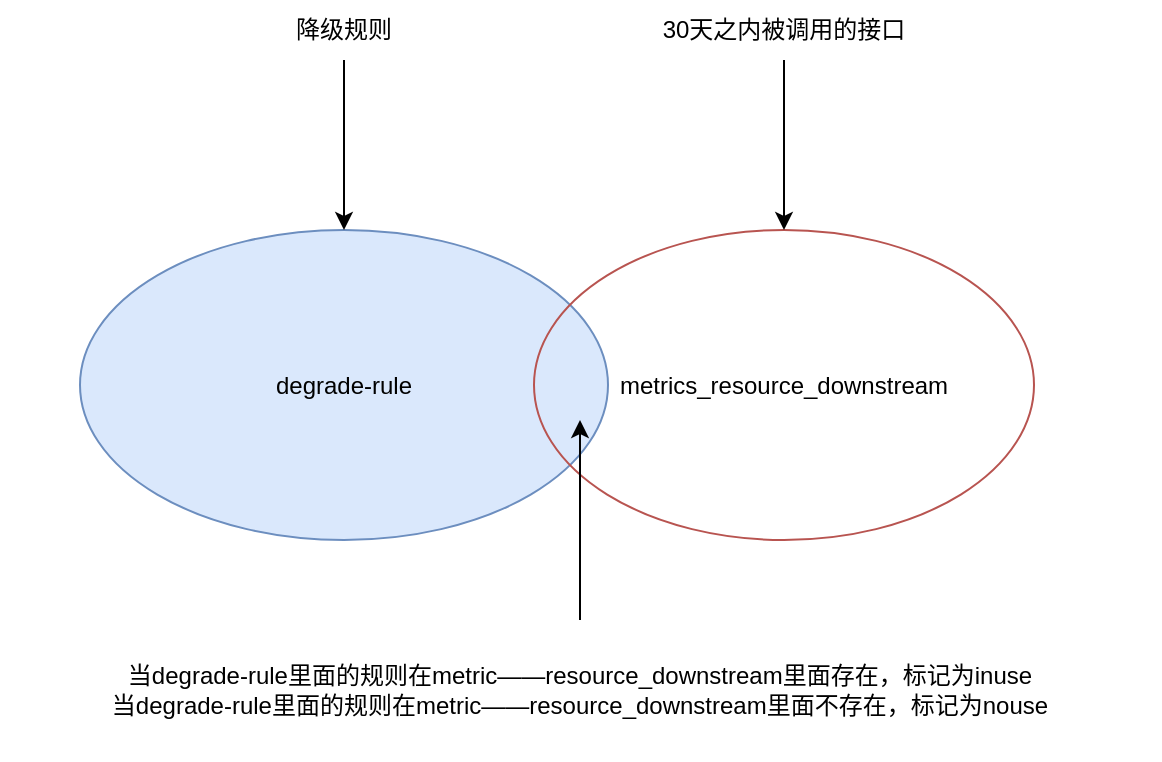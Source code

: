 <mxfile version="17.4.2" type="github">
  <diagram id="IJo18Hn07YLy4rYTtvmD" name="Page-1">
    <mxGraphModel dx="786" dy="514" grid="1" gridSize="10" guides="1" tooltips="1" connect="1" arrows="1" fold="1" page="1" pageScale="1" pageWidth="827" pageHeight="1169" math="0" shadow="0">
      <root>
        <mxCell id="0" />
        <mxCell id="1" parent="0" />
        <mxCell id="-GFGj58JDgoOGn1VU3U_-1" value="degrade-rule" style="ellipse;whiteSpace=wrap;html=1;fillColor=#dae8fc;strokeColor=#6c8ebf;flipH=0;flipV=1;container=0;" parent="1" vertex="1">
          <mxGeometry x="180" y="525" width="264" height="155" as="geometry" />
        </mxCell>
        <mxCell id="-GFGj58JDgoOGn1VU3U_-2" value="metrics_resource_downstream" style="ellipse;whiteSpace=wrap;html=1;fillColor=none;strokeColor=#b85450;" parent="1" vertex="1">
          <mxGeometry x="407" y="525" width="250" height="155" as="geometry" />
        </mxCell>
        <mxCell id="-GFGj58JDgoOGn1VU3U_-5" value="" style="edgeStyle=orthogonalEdgeStyle;rounded=0;orthogonalLoop=1;jettySize=auto;html=1;" parent="1" source="-GFGj58JDgoOGn1VU3U_-4" target="-GFGj58JDgoOGn1VU3U_-1" edge="1">
          <mxGeometry relative="1" as="geometry" />
        </mxCell>
        <mxCell id="-GFGj58JDgoOGn1VU3U_-4" value="降级规则" style="text;html=1;strokeColor=none;fillColor=none;align=center;verticalAlign=middle;whiteSpace=wrap;rounded=0;" parent="1" vertex="1">
          <mxGeometry x="217" y="410" width="190" height="30" as="geometry" />
        </mxCell>
        <mxCell id="-GFGj58JDgoOGn1VU3U_-7" value="" style="edgeStyle=orthogonalEdgeStyle;rounded=0;orthogonalLoop=1;jettySize=auto;html=1;" parent="1" source="-GFGj58JDgoOGn1VU3U_-6" target="-GFGj58JDgoOGn1VU3U_-2" edge="1">
          <mxGeometry relative="1" as="geometry" />
        </mxCell>
        <mxCell id="-GFGj58JDgoOGn1VU3U_-6" value="30天之内被调用的接口" style="text;html=1;strokeColor=none;fillColor=none;align=center;verticalAlign=middle;whiteSpace=wrap;rounded=0;" parent="1" vertex="1">
          <mxGeometry x="462" y="410" width="140" height="30" as="geometry" />
        </mxCell>
        <mxCell id="AjxleYWXcO3jAlwT36BH-2" value="" style="endArrow=classic;html=1;rounded=0;" edge="1" parent="1">
          <mxGeometry width="50" height="50" relative="1" as="geometry">
            <mxPoint x="430" y="720" as="sourcePoint" />
            <mxPoint x="430" y="620" as="targetPoint" />
          </mxGeometry>
        </mxCell>
        <mxCell id="AjxleYWXcO3jAlwT36BH-3" value="当degrade-rule里面的规则在metric——resource_downstream里面存在，标记为inuse&lt;br&gt;当degrade-rule里面的规则在metric——resource_downstream里面不存在，标记为nouse" style="text;html=1;strokeColor=none;fillColor=none;align=center;verticalAlign=middle;whiteSpace=wrap;rounded=0;" vertex="1" parent="1">
          <mxGeometry x="140" y="720" width="580" height="70" as="geometry" />
        </mxCell>
      </root>
    </mxGraphModel>
  </diagram>
</mxfile>
